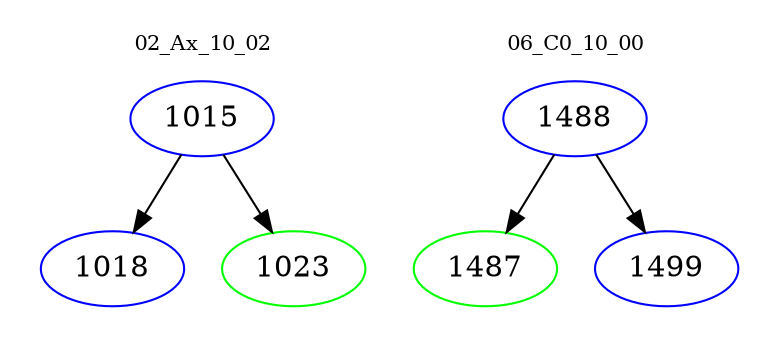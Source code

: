 digraph{
subgraph cluster_0 {
color = white
label = "02_Ax_10_02";
fontsize=10;
T0_1015 [label="1015", color="blue"]
T0_1015 -> T0_1018 [color="black"]
T0_1018 [label="1018", color="blue"]
T0_1015 -> T0_1023 [color="black"]
T0_1023 [label="1023", color="green"]
}
subgraph cluster_1 {
color = white
label = "06_C0_10_00";
fontsize=10;
T1_1488 [label="1488", color="blue"]
T1_1488 -> T1_1487 [color="black"]
T1_1487 [label="1487", color="green"]
T1_1488 -> T1_1499 [color="black"]
T1_1499 [label="1499", color="blue"]
}
}
